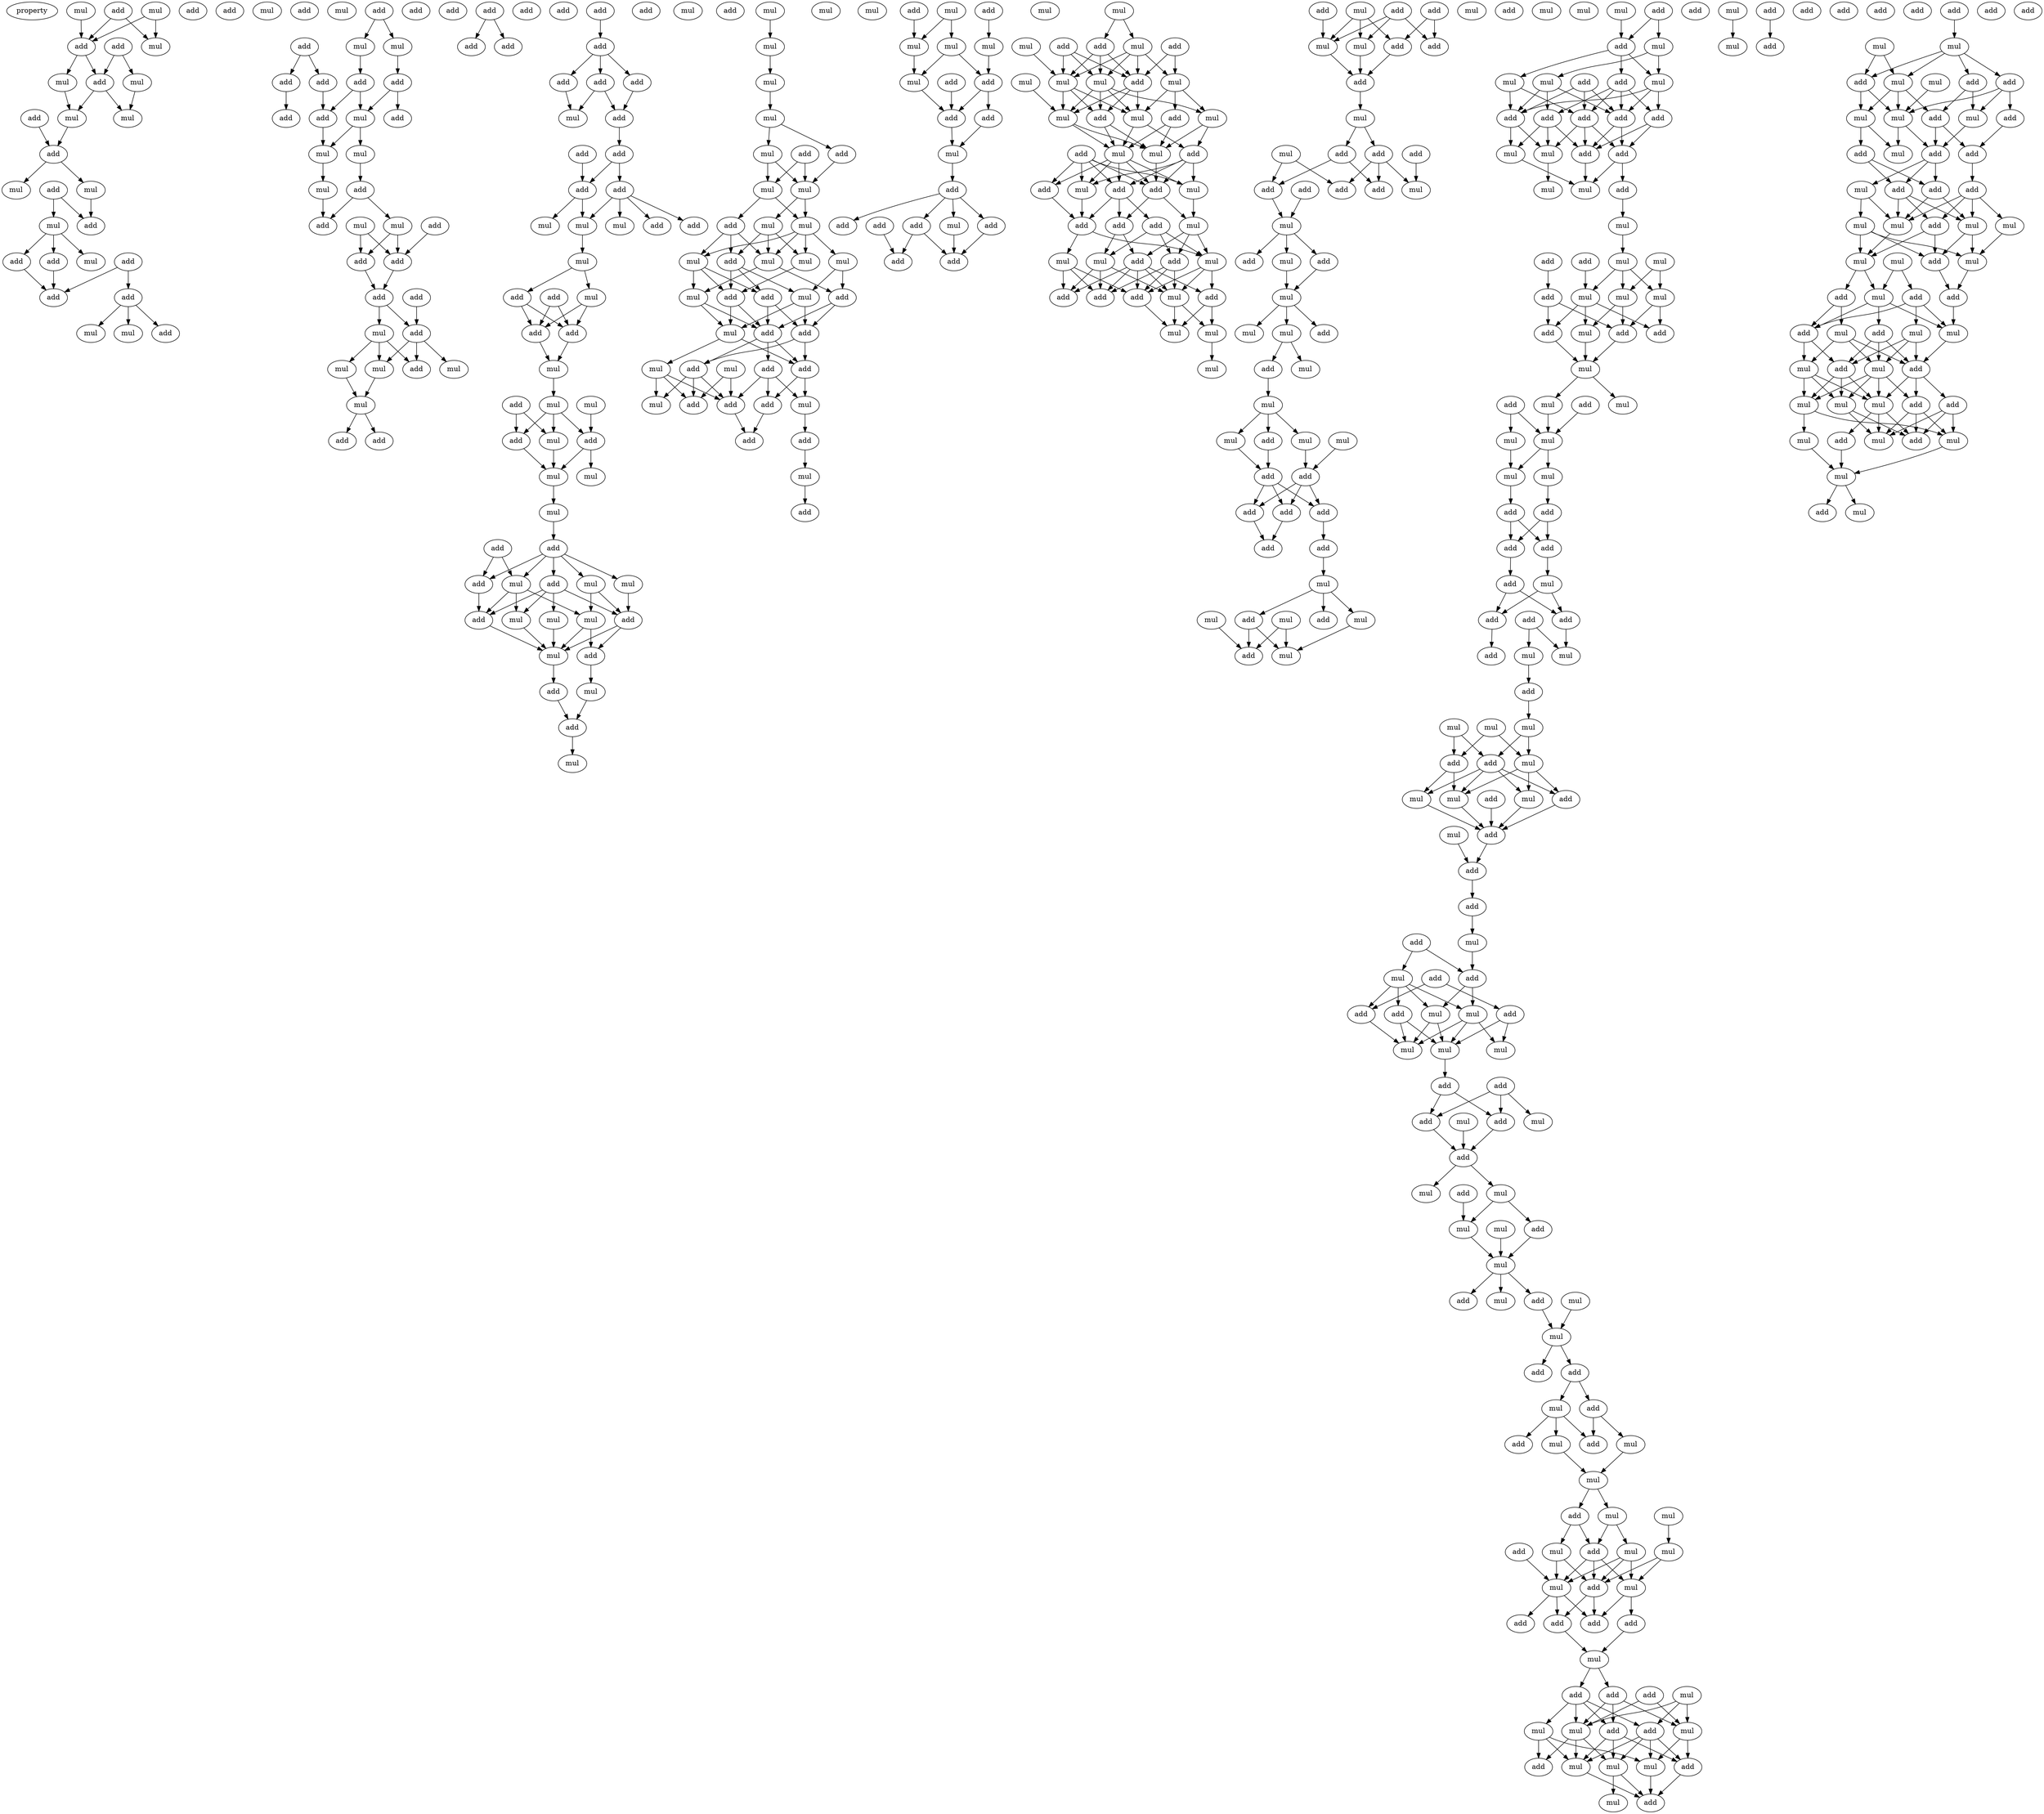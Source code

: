 digraph {
    node [fontcolor=black]
    property [mul=2,lf=1.2]
    0 [ label = mul ];
    1 [ label = add ];
    2 [ label = mul ];
    3 [ label = add ];
    4 [ label = add ];
    5 [ label = add ];
    6 [ label = mul ];
    7 [ label = mul ];
    8 [ label = add ];
    9 [ label = mul ];
    10 [ label = add ];
    11 [ label = mul ];
    12 [ label = add ];
    13 [ label = mul ];
    14 [ label = mul ];
    15 [ label = add ];
    16 [ label = add ];
    17 [ label = mul ];
    18 [ label = mul ];
    19 [ label = add ];
    20 [ label = mul ];
    21 [ label = add ];
    22 [ label = mul ];
    23 [ label = add ];
    24 [ label = mul ];
    25 [ label = add ];
    26 [ label = add ];
    27 [ label = add ];
    28 [ label = add ];
    29 [ label = mul ];
    30 [ label = mul ];
    31 [ label = add ];
    32 [ label = add ];
    33 [ label = mul ];
    34 [ label = mul ];
    35 [ label = add ];
    36 [ label = add ];
    37 [ label = add ];
    38 [ label = add ];
    39 [ label = add ];
    40 [ label = add ];
    41 [ label = mul ];
    42 [ label = add ];
    43 [ label = add ];
    44 [ label = mul ];
    45 [ label = mul ];
    46 [ label = mul ];
    47 [ label = add ];
    48 [ label = add ];
    49 [ label = mul ];
    50 [ label = mul ];
    51 [ label = add ];
    52 [ label = add ];
    53 [ label = add ];
    54 [ label = add ];
    55 [ label = add ];
    56 [ label = mul ];
    57 [ label = add ];
    58 [ label = add ];
    59 [ label = mul ];
    60 [ label = mul ];
    61 [ label = mul ];
    62 [ label = mul ];
    63 [ label = add ];
    64 [ label = add ];
    65 [ label = add ];
    66 [ label = add ];
    67 [ label = add ];
    68 [ label = add ];
    69 [ label = add ];
    70 [ label = add ];
    71 [ label = add ];
    72 [ label = add ];
    73 [ label = add ];
    74 [ label = add ];
    75 [ label = add ];
    76 [ label = add ];
    77 [ label = mul ];
    78 [ label = add ];
    79 [ label = add ];
    80 [ label = mul ];
    81 [ label = add ];
    82 [ label = add ];
    83 [ label = add ];
    84 [ label = add ];
    85 [ label = add ];
    86 [ label = mul ];
    87 [ label = mul ];
    88 [ label = add ];
    89 [ label = add ];
    90 [ label = mul ];
    91 [ label = mul ];
    92 [ label = add ];
    93 [ label = add ];
    94 [ label = mul ];
    95 [ label = add ];
    96 [ label = add ];
    97 [ label = mul ];
    98 [ label = mul ];
    99 [ label = mul ];
    100 [ label = add ];
    101 [ label = add ];
    102 [ label = add ];
    103 [ label = mul ];
    104 [ label = mul ];
    105 [ label = mul ];
    106 [ label = mul ];
    107 [ label = add ];
    108 [ label = add ];
    109 [ label = add ];
    110 [ label = mul ];
    111 [ label = mul ];
    112 [ label = add ];
    113 [ label = mul ];
    114 [ label = add ];
    115 [ label = add ];
    116 [ label = mul ];
    117 [ label = mul ];
    118 [ label = mul ];
    119 [ label = mul ];
    120 [ label = add ];
    121 [ label = add ];
    122 [ label = mul ];
    123 [ label = add ];
    124 [ label = mul ];
    125 [ label = mul ];
    126 [ label = mul ];
    127 [ label = mul ];
    128 [ label = mul ];
    129 [ label = mul ];
    130 [ label = add ];
    131 [ label = mul ];
    132 [ label = add ];
    133 [ label = mul ];
    134 [ label = mul ];
    135 [ label = mul ];
    136 [ label = add ];
    137 [ label = mul ];
    138 [ label = mul ];
    139 [ label = mul ];
    140 [ label = add ];
    141 [ label = mul ];
    142 [ label = mul ];
    143 [ label = mul ];
    144 [ label = mul ];
    145 [ label = add ];
    146 [ label = mul ];
    147 [ label = add ];
    148 [ label = add ];
    149 [ label = mul ];
    150 [ label = add ];
    151 [ label = add ];
    152 [ label = add ];
    153 [ label = add ];
    154 [ label = mul ];
    155 [ label = add ];
    156 [ label = mul ];
    157 [ label = add ];
    158 [ label = mul ];
    159 [ label = mul ];
    160 [ label = add ];
    161 [ label = add ];
    162 [ label = add ];
    163 [ label = add ];
    164 [ label = mul ];
    165 [ label = add ];
    166 [ label = mul ];
    167 [ label = add ];
    168 [ label = add ];
    169 [ label = mul ];
    170 [ label = mul ];
    171 [ label = mul ];
    172 [ label = mul ];
    173 [ label = add ];
    174 [ label = add ];
    175 [ label = mul ];
    176 [ label = add ];
    177 [ label = add ];
    178 [ label = mul ];
    179 [ label = add ];
    180 [ label = add ];
    181 [ label = add ];
    182 [ label = mul ];
    183 [ label = add ];
    184 [ label = add ];
    185 [ label = add ];
    186 [ label = add ];
    187 [ label = mul ];
    188 [ label = add ];
    189 [ label = mul ];
    190 [ label = add ];
    191 [ label = add ];
    192 [ label = mul ];
    193 [ label = mul ];
    194 [ label = add ];
    195 [ label = mul ];
    196 [ label = mul ];
    197 [ label = mul ];
    198 [ label = mul ];
    199 [ label = mul ];
    200 [ label = add ];
    201 [ label = mul ];
    202 [ label = add ];
    203 [ label = mul ];
    204 [ label = mul ];
    205 [ label = add ];
    206 [ label = add ];
    207 [ label = mul ];
    208 [ label = add ];
    209 [ label = add ];
    210 [ label = mul ];
    211 [ label = add ];
    212 [ label = mul ];
    213 [ label = add ];
    214 [ label = add ];
    215 [ label = add ];
    216 [ label = mul ];
    217 [ label = mul ];
    218 [ label = add ];
    219 [ label = mul ];
    220 [ label = add ];
    221 [ label = add ];
    222 [ label = add ];
    223 [ label = mul ];
    224 [ label = add ];
    225 [ label = add ];
    226 [ label = mul ];
    227 [ label = mul ];
    228 [ label = mul ];
    229 [ label = mul ];
    230 [ label = add ];
    231 [ label = add ];
    232 [ label = add ];
    233 [ label = mul ];
    234 [ label = mul ];
    235 [ label = mul ];
    236 [ label = add ];
    237 [ label = add ];
    238 [ label = add ];
    239 [ label = mul ];
    240 [ label = add ];
    241 [ label = mul ];
    242 [ label = add ];
    243 [ label = add ];
    244 [ label = mul ];
    245 [ label = add ];
    246 [ label = add ];
    247 [ label = add ];
    248 [ label = add ];
    249 [ label = mul ];
    250 [ label = add ];
    251 [ label = add ];
    252 [ label = add ];
    253 [ label = mul ];
    254 [ label = mul ];
    255 [ label = mul ];
    256 [ label = mul ];
    257 [ label = mul ];
    258 [ label = mul ];
    259 [ label = add ];
    260 [ label = add ];
    261 [ label = mul ];
    262 [ label = mul ];
    263 [ label = mul ];
    264 [ label = mul ];
    265 [ label = mul ];
    266 [ label = add ];
    267 [ label = add ];
    268 [ label = add ];
    269 [ label = add ];
    270 [ label = add ];
    271 [ label = add ];
    272 [ label = add ];
    273 [ label = add ];
    274 [ label = mul ];
    275 [ label = add ];
    276 [ label = add ];
    277 [ label = mul ];
    278 [ label = mul ];
    279 [ label = mul ];
    280 [ label = add ];
    281 [ label = mul ];
    282 [ label = add ];
    283 [ label = mul ];
    284 [ label = mul ];
    285 [ label = add ];
    286 [ label = add ];
    287 [ label = mul ];
    288 [ label = add ];
    289 [ label = mul ];
    290 [ label = mul ];
    291 [ label = add ];
    292 [ label = add ];
    293 [ label = add ];
    294 [ label = add ];
    295 [ label = add ];
    296 [ label = mul ];
    297 [ label = add ];
    298 [ label = mul ];
    299 [ label = add ];
    300 [ label = mul ];
    301 [ label = add ];
    302 [ label = mul ];
    303 [ label = mul ];
    304 [ label = add ];
    305 [ label = mul ];
    306 [ label = add ];
    307 [ label = mul ];
    308 [ label = mul ];
    309 [ label = add ];
    310 [ label = mul ];
    311 [ label = mul ];
    312 [ label = add ];
    313 [ label = add ];
    314 [ label = add ];
    315 [ label = mul ];
    316 [ label = mul ];
    317 [ label = mul ];
    318 [ label = add ];
    319 [ label = add ];
    320 [ label = mul ];
    321 [ label = mul ];
    322 [ label = mul ];
    323 [ label = mul ];
    324 [ label = mul ];
    325 [ label = add ];
    326 [ label = add ];
    327 [ label = add ];
    328 [ label = add ];
    329 [ label = add ];
    330 [ label = add ];
    331 [ label = mul ];
    332 [ label = add ];
    333 [ label = add ];
    334 [ label = add ];
    335 [ label = mul ];
    336 [ label = mul ];
    337 [ label = add ];
    338 [ label = add ];
    339 [ label = mul ];
    340 [ label = mul ];
    341 [ label = mul ];
    342 [ label = add ];
    343 [ label = add ];
    344 [ label = mul ];
    345 [ label = mul ];
    346 [ label = mul ];
    347 [ label = add ];
    348 [ label = mul ];
    349 [ label = add ];
    350 [ label = mul ];
    351 [ label = add ];
    352 [ label = add ];
    353 [ label = add ];
    354 [ label = mul ];
    355 [ label = mul ];
    356 [ label = mul ];
    357 [ label = add ];
    358 [ label = add ];
    359 [ label = add ];
    360 [ label = mul ];
    361 [ label = mul ];
    362 [ label = add ];
    363 [ label = mul ];
    364 [ label = add ];
    365 [ label = add ];
    366 [ label = mul ];
    367 [ label = mul ];
    368 [ label = mul ];
    369 [ label = add ];
    370 [ label = add ];
    371 [ label = add ];
    372 [ label = add ];
    373 [ label = mul ];
    374 [ label = add ];
    375 [ label = mul ];
    376 [ label = add ];
    377 [ label = add ];
    378 [ label = add ];
    379 [ label = mul ];
    380 [ label = mul ];
    381 [ label = add ];
    382 [ label = mul ];
    383 [ label = mul ];
    384 [ label = mul ];
    385 [ label = add ];
    386 [ label = mul ];
    387 [ label = add ];
    388 [ label = mul ];
    389 [ label = add ];
    390 [ label = mul ];
    391 [ label = add ];
    392 [ label = add ];
    393 [ label = add ];
    394 [ label = add ];
    395 [ label = mul ];
    396 [ label = add ];
    397 [ label = add ];
    398 [ label = mul ];
    399 [ label = mul ];
    400 [ label = add ];
    401 [ label = mul ];
    402 [ label = mul ];
    403 [ label = add ];
    404 [ label = mul ];
    405 [ label = mul ];
    406 [ label = add ];
    407 [ label = add ];
    408 [ label = mul ];
    409 [ label = mul ];
    410 [ label = mul ];
    411 [ label = add ];
    412 [ label = mul ];
    413 [ label = add ];
    414 [ label = add ];
    415 [ label = add ];
    416 [ label = add ];
    417 [ label = mul ];
    418 [ label = add ];
    419 [ label = mul ];
    420 [ label = add ];
    421 [ label = add ];
    422 [ label = mul ];
    423 [ label = mul ];
    424 [ label = mul ];
    425 [ label = add ];
    426 [ label = add ];
    427 [ label = mul ];
    428 [ label = add ];
    429 [ label = mul ];
    430 [ label = add ];
    431 [ label = mul ];
    432 [ label = add ];
    433 [ label = mul ];
    434 [ label = add ];
    435 [ label = add ];
    436 [ label = mul ];
    437 [ label = mul ];
    438 [ label = add ];
    439 [ label = add ];
    440 [ label = mul ];
    441 [ label = add ];
    442 [ label = mul ];
    443 [ label = add ];
    444 [ label = add ];
    445 [ label = mul ];
    446 [ label = mul ];
    447 [ label = mul ];
    448 [ label = add ];
    449 [ label = mul ];
    450 [ label = add ];
    451 [ label = add ];
    452 [ label = mul ];
    453 [ label = add ];
    454 [ label = add ];
    455 [ label = add ];
    456 [ label = mul ];
    457 [ label = add ];
    458 [ label = mul ];
    459 [ label = mul ];
    460 [ label = mul ];
    461 [ label = mul ];
    462 [ label = mul ];
    463 [ label = add ];
    464 [ label = mul ];
    465 [ label = mul ];
    466 [ label = add ];
    467 [ label = add ];
    468 [ label = add ];
    469 [ label = mul ];
    470 [ label = mul ];
    471 [ label = add ];
    472 [ label = mul ];
    473 [ label = add ];
    474 [ label = add ];
    475 [ label = mul ];
    476 [ label = add ];
    477 [ label = mul ];
    478 [ label = mul ];
    479 [ label = add ];
    480 [ label = mul ];
    481 [ label = mul ];
    482 [ label = add ];
    483 [ label = add ];
    484 [ label = add ];
    485 [ label = mul ];
    486 [ label = mul ];
    487 [ label = mul ];
    488 [ label = mul ];
    489 [ label = add ];
    490 [ label = add ];
    491 [ label = add ];
    492 [ label = mul ];
    0 -> 4 [ name = 0 ];
    0 -> 6 [ name = 1 ];
    2 -> 4 [ name = 2 ];
    3 -> 4 [ name = 3 ];
    3 -> 6 [ name = 4 ];
    4 -> 8 [ name = 5 ];
    4 -> 9 [ name = 6 ];
    5 -> 7 [ name = 7 ];
    5 -> 8 [ name = 8 ];
    7 -> 13 [ name = 9 ];
    8 -> 11 [ name = 10 ];
    8 -> 13 [ name = 11 ];
    9 -> 11 [ name = 12 ];
    11 -> 15 [ name = 13 ];
    12 -> 15 [ name = 14 ];
    15 -> 17 [ name = 15 ];
    15 -> 18 [ name = 16 ];
    17 -> 21 [ name = 17 ];
    19 -> 20 [ name = 18 ];
    19 -> 21 [ name = 19 ];
    20 -> 23 [ name = 20 ];
    20 -> 24 [ name = 21 ];
    20 -> 26 [ name = 22 ];
    23 -> 27 [ name = 23 ];
    25 -> 27 [ name = 24 ];
    25 -> 28 [ name = 25 ];
    26 -> 27 [ name = 26 ];
    28 -> 29 [ name = 27 ];
    28 -> 30 [ name = 28 ];
    28 -> 31 [ name = 29 ];
    32 -> 33 [ name = 30 ];
    32 -> 34 [ name = 31 ];
    33 -> 38 [ name = 32 ];
    34 -> 39 [ name = 33 ];
    35 -> 36 [ name = 34 ];
    35 -> 37 [ name = 35 ];
    36 -> 40 [ name = 36 ];
    37 -> 42 [ name = 37 ];
    38 -> 41 [ name = 38 ];
    38 -> 43 [ name = 39 ];
    39 -> 40 [ name = 40 ];
    39 -> 41 [ name = 41 ];
    40 -> 44 [ name = 42 ];
    41 -> 44 [ name = 43 ];
    41 -> 45 [ name = 44 ];
    44 -> 46 [ name = 45 ];
    45 -> 47 [ name = 46 ];
    46 -> 48 [ name = 47 ];
    47 -> 48 [ name = 48 ];
    47 -> 49 [ name = 49 ];
    49 -> 52 [ name = 50 ];
    49 -> 53 [ name = 51 ];
    50 -> 52 [ name = 52 ];
    50 -> 53 [ name = 53 ];
    51 -> 53 [ name = 54 ];
    52 -> 55 [ name = 55 ];
    53 -> 55 [ name = 56 ];
    54 -> 57 [ name = 57 ];
    55 -> 56 [ name = 58 ];
    55 -> 57 [ name = 59 ];
    56 -> 58 [ name = 60 ];
    56 -> 59 [ name = 61 ];
    56 -> 61 [ name = 62 ];
    57 -> 58 [ name = 63 ];
    57 -> 60 [ name = 64 ];
    57 -> 61 [ name = 65 ];
    59 -> 62 [ name = 66 ];
    61 -> 62 [ name = 67 ];
    62 -> 63 [ name = 68 ];
    62 -> 64 [ name = 69 ];
    67 -> 69 [ name = 70 ];
    67 -> 70 [ name = 71 ];
    72 -> 73 [ name = 72 ];
    73 -> 75 [ name = 73 ];
    73 -> 76 [ name = 74 ];
    73 -> 78 [ name = 75 ];
    75 -> 80 [ name = 76 ];
    76 -> 79 [ name = 77 ];
    76 -> 80 [ name = 78 ];
    78 -> 79 [ name = 79 ];
    79 -> 81 [ name = 80 ];
    81 -> 84 [ name = 81 ];
    81 -> 85 [ name = 82 ];
    82 -> 84 [ name = 83 ];
    84 -> 87 [ name = 84 ];
    84 -> 90 [ name = 85 ];
    85 -> 86 [ name = 86 ];
    85 -> 88 [ name = 87 ];
    85 -> 89 [ name = 88 ];
    85 -> 90 [ name = 89 ];
    90 -> 91 [ name = 90 ];
    91 -> 93 [ name = 91 ];
    91 -> 94 [ name = 92 ];
    92 -> 95 [ name = 93 ];
    92 -> 96 [ name = 94 ];
    93 -> 95 [ name = 95 ];
    93 -> 96 [ name = 96 ];
    94 -> 95 [ name = 97 ];
    94 -> 96 [ name = 98 ];
    95 -> 97 [ name = 99 ];
    96 -> 97 [ name = 100 ];
    97 -> 99 [ name = 101 ];
    98 -> 102 [ name = 102 ];
    99 -> 101 [ name = 103 ];
    99 -> 102 [ name = 104 ];
    99 -> 103 [ name = 105 ];
    100 -> 101 [ name = 106 ];
    100 -> 103 [ name = 107 ];
    101 -> 105 [ name = 108 ];
    102 -> 104 [ name = 109 ];
    102 -> 105 [ name = 110 ];
    103 -> 105 [ name = 111 ];
    105 -> 106 [ name = 112 ];
    106 -> 107 [ name = 113 ];
    107 -> 109 [ name = 114 ];
    107 -> 110 [ name = 115 ];
    107 -> 111 [ name = 116 ];
    107 -> 112 [ name = 117 ];
    107 -> 113 [ name = 118 ];
    108 -> 110 [ name = 119 ];
    108 -> 112 [ name = 120 ];
    109 -> 114 [ name = 121 ];
    109 -> 115 [ name = 122 ];
    109 -> 116 [ name = 123 ];
    109 -> 118 [ name = 124 ];
    110 -> 115 [ name = 125 ];
    110 -> 116 [ name = 126 ];
    110 -> 117 [ name = 127 ];
    111 -> 114 [ name = 128 ];
    112 -> 115 [ name = 129 ];
    113 -> 114 [ name = 130 ];
    113 -> 117 [ name = 131 ];
    114 -> 119 [ name = 132 ];
    114 -> 120 [ name = 133 ];
    115 -> 119 [ name = 134 ];
    116 -> 119 [ name = 135 ];
    117 -> 119 [ name = 136 ];
    117 -> 120 [ name = 137 ];
    118 -> 119 [ name = 138 ];
    119 -> 121 [ name = 139 ];
    120 -> 122 [ name = 140 ];
    121 -> 123 [ name = 141 ];
    122 -> 123 [ name = 142 ];
    123 -> 126 [ name = 143 ];
    124 -> 125 [ name = 144 ];
    125 -> 128 [ name = 145 ];
    128 -> 129 [ name = 146 ];
    129 -> 130 [ name = 147 ];
    129 -> 131 [ name = 148 ];
    130 -> 134 [ name = 149 ];
    131 -> 134 [ name = 150 ];
    131 -> 135 [ name = 151 ];
    132 -> 134 [ name = 152 ];
    132 -> 135 [ name = 153 ];
    134 -> 137 [ name = 154 ];
    134 -> 138 [ name = 155 ];
    135 -> 136 [ name = 156 ];
    135 -> 137 [ name = 157 ];
    136 -> 139 [ name = 158 ];
    136 -> 140 [ name = 159 ];
    136 -> 142 [ name = 160 ];
    137 -> 139 [ name = 161 ];
    137 -> 141 [ name = 162 ];
    137 -> 142 [ name = 163 ];
    137 -> 143 [ name = 164 ];
    138 -> 140 [ name = 165 ];
    138 -> 141 [ name = 166 ];
    138 -> 142 [ name = 167 ];
    139 -> 144 [ name = 168 ];
    139 -> 147 [ name = 169 ];
    139 -> 148 [ name = 170 ];
    140 -> 146 [ name = 171 ];
    140 -> 147 [ name = 172 ];
    140 -> 148 [ name = 173 ];
    141 -> 148 [ name = 174 ];
    142 -> 144 [ name = 175 ];
    142 -> 145 [ name = 176 ];
    143 -> 145 [ name = 177 ];
    143 -> 146 [ name = 178 ];
    144 -> 149 [ name = 179 ];
    144 -> 150 [ name = 180 ];
    145 -> 150 [ name = 181 ];
    145 -> 151 [ name = 182 ];
    146 -> 149 [ name = 183 ];
    146 -> 151 [ name = 184 ];
    147 -> 150 [ name = 185 ];
    147 -> 151 [ name = 186 ];
    148 -> 149 [ name = 187 ];
    148 -> 150 [ name = 188 ];
    149 -> 155 [ name = 189 ];
    149 -> 156 [ name = 190 ];
    150 -> 152 [ name = 191 ];
    150 -> 153 [ name = 192 ];
    150 -> 155 [ name = 193 ];
    151 -> 152 [ name = 194 ];
    151 -> 155 [ name = 195 ];
    152 -> 157 [ name = 196 ];
    152 -> 159 [ name = 197 ];
    152 -> 160 [ name = 198 ];
    153 -> 157 [ name = 199 ];
    153 -> 158 [ name = 200 ];
    153 -> 161 [ name = 201 ];
    154 -> 157 [ name = 202 ];
    154 -> 160 [ name = 203 ];
    155 -> 158 [ name = 204 ];
    155 -> 161 [ name = 205 ];
    156 -> 157 [ name = 206 ];
    156 -> 159 [ name = 207 ];
    156 -> 160 [ name = 208 ];
    157 -> 162 [ name = 209 ];
    158 -> 163 [ name = 210 ];
    161 -> 162 [ name = 211 ];
    163 -> 164 [ name = 212 ];
    164 -> 168 [ name = 213 ];
    165 -> 171 [ name = 214 ];
    166 -> 169 [ name = 215 ];
    166 -> 171 [ name = 216 ];
    167 -> 170 [ name = 217 ];
    169 -> 172 [ name = 218 ];
    169 -> 173 [ name = 219 ];
    170 -> 173 [ name = 220 ];
    171 -> 172 [ name = 221 ];
    172 -> 177 [ name = 222 ];
    173 -> 176 [ name = 223 ];
    173 -> 177 [ name = 224 ];
    174 -> 177 [ name = 225 ];
    176 -> 178 [ name = 226 ];
    177 -> 178 [ name = 227 ];
    178 -> 179 [ name = 228 ];
    179 -> 180 [ name = 229 ];
    179 -> 181 [ name = 230 ];
    179 -> 182 [ name = 231 ];
    179 -> 183 [ name = 232 ];
    181 -> 185 [ name = 233 ];
    181 -> 186 [ name = 234 ];
    182 -> 186 [ name = 235 ];
    183 -> 186 [ name = 236 ];
    184 -> 185 [ name = 237 ];
    187 -> 189 [ name = 238 ];
    187 -> 191 [ name = 239 ];
    188 -> 194 [ name = 240 ];
    188 -> 196 [ name = 241 ];
    189 -> 193 [ name = 242 ];
    189 -> 194 [ name = 243 ];
    189 -> 196 [ name = 244 ];
    189 -> 197 [ name = 245 ];
    190 -> 193 [ name = 246 ];
    190 -> 194 [ name = 247 ];
    190 -> 197 [ name = 248 ];
    191 -> 193 [ name = 249 ];
    191 -> 194 [ name = 250 ];
    191 -> 197 [ name = 251 ];
    192 -> 193 [ name = 252 ];
    193 -> 198 [ name = 253 ];
    193 -> 200 [ name = 254 ];
    193 -> 201 [ name = 255 ];
    194 -> 198 [ name = 256 ];
    194 -> 200 [ name = 257 ];
    194 -> 201 [ name = 258 ];
    195 -> 198 [ name = 259 ];
    196 -> 199 [ name = 260 ];
    196 -> 201 [ name = 261 ];
    196 -> 202 [ name = 262 ];
    197 -> 198 [ name = 263 ];
    197 -> 199 [ name = 264 ];
    197 -> 200 [ name = 265 ];
    197 -> 201 [ name = 266 ];
    198 -> 203 [ name = 267 ];
    198 -> 204 [ name = 268 ];
    199 -> 204 [ name = 269 ];
    199 -> 205 [ name = 270 ];
    200 -> 203 [ name = 271 ];
    200 -> 204 [ name = 272 ];
    201 -> 203 [ name = 273 ];
    201 -> 205 [ name = 274 ];
    202 -> 203 [ name = 275 ];
    202 -> 204 [ name = 276 ];
    203 -> 207 [ name = 277 ];
    203 -> 208 [ name = 278 ];
    203 -> 209 [ name = 279 ];
    203 -> 210 [ name = 280 ];
    203 -> 211 [ name = 281 ];
    204 -> 208 [ name = 282 ];
    205 -> 207 [ name = 283 ];
    205 -> 208 [ name = 284 ];
    205 -> 209 [ name = 285 ];
    205 -> 210 [ name = 286 ];
    206 -> 207 [ name = 287 ];
    206 -> 208 [ name = 288 ];
    206 -> 209 [ name = 289 ];
    206 -> 210 [ name = 290 ];
    206 -> 211 [ name = 291 ];
    207 -> 212 [ name = 292 ];
    208 -> 212 [ name = 293 ];
    208 -> 213 [ name = 294 ];
    209 -> 213 [ name = 295 ];
    209 -> 214 [ name = 296 ];
    209 -> 215 [ name = 297 ];
    210 -> 214 [ name = 298 ];
    211 -> 214 [ name = 299 ];
    212 -> 217 [ name = 300 ];
    212 -> 218 [ name = 301 ];
    212 -> 220 [ name = 302 ];
    213 -> 216 [ name = 303 ];
    213 -> 218 [ name = 304 ];
    214 -> 217 [ name = 305 ];
    214 -> 219 [ name = 306 ];
    215 -> 216 [ name = 307 ];
    215 -> 217 [ name = 308 ];
    215 -> 220 [ name = 309 ];
    216 -> 222 [ name = 310 ];
    216 -> 223 [ name = 311 ];
    216 -> 225 [ name = 312 ];
    217 -> 221 [ name = 313 ];
    217 -> 223 [ name = 314 ];
    217 -> 224 [ name = 315 ];
    218 -> 221 [ name = 316 ];
    218 -> 222 [ name = 317 ];
    218 -> 223 [ name = 318 ];
    218 -> 224 [ name = 319 ];
    218 -> 225 [ name = 320 ];
    219 -> 222 [ name = 321 ];
    219 -> 224 [ name = 322 ];
    219 -> 225 [ name = 323 ];
    220 -> 223 [ name = 324 ];
    220 -> 224 [ name = 325 ];
    220 -> 225 [ name = 326 ];
    221 -> 226 [ name = 327 ];
    221 -> 227 [ name = 328 ];
    223 -> 226 [ name = 329 ];
    223 -> 227 [ name = 330 ];
    224 -> 226 [ name = 331 ];
    227 -> 228 [ name = 332 ];
    229 -> 234 [ name = 333 ];
    229 -> 235 [ name = 334 ];
    229 -> 237 [ name = 335 ];
    230 -> 234 [ name = 336 ];
    230 -> 235 [ name = 337 ];
    230 -> 236 [ name = 338 ];
    231 -> 236 [ name = 339 ];
    231 -> 237 [ name = 340 ];
    232 -> 235 [ name = 341 ];
    234 -> 238 [ name = 342 ];
    235 -> 238 [ name = 343 ];
    237 -> 238 [ name = 344 ];
    238 -> 239 [ name = 345 ];
    239 -> 240 [ name = 346 ];
    239 -> 242 [ name = 347 ];
    240 -> 246 [ name = 348 ];
    240 -> 248 [ name = 349 ];
    241 -> 246 [ name = 350 ];
    241 -> 247 [ name = 351 ];
    242 -> 244 [ name = 352 ];
    242 -> 247 [ name = 353 ];
    242 -> 248 [ name = 354 ];
    243 -> 244 [ name = 355 ];
    245 -> 249 [ name = 356 ];
    246 -> 249 [ name = 357 ];
    249 -> 250 [ name = 358 ];
    249 -> 252 [ name = 359 ];
    249 -> 254 [ name = 360 ];
    252 -> 255 [ name = 361 ];
    254 -> 255 [ name = 362 ];
    255 -> 256 [ name = 363 ];
    255 -> 258 [ name = 364 ];
    255 -> 259 [ name = 365 ];
    258 -> 260 [ name = 366 ];
    258 -> 261 [ name = 367 ];
    260 -> 262 [ name = 368 ];
    262 -> 263 [ name = 369 ];
    262 -> 265 [ name = 370 ];
    262 -> 266 [ name = 371 ];
    263 -> 267 [ name = 372 ];
    264 -> 267 [ name = 373 ];
    265 -> 268 [ name = 374 ];
    266 -> 268 [ name = 375 ];
    267 -> 269 [ name = 376 ];
    267 -> 270 [ name = 377 ];
    267 -> 271 [ name = 378 ];
    268 -> 269 [ name = 379 ];
    268 -> 270 [ name = 380 ];
    268 -> 271 [ name = 381 ];
    269 -> 273 [ name = 382 ];
    270 -> 272 [ name = 383 ];
    271 -> 273 [ name = 384 ];
    272 -> 274 [ name = 385 ];
    274 -> 275 [ name = 386 ];
    274 -> 276 [ name = 387 ];
    274 -> 277 [ name = 388 ];
    275 -> 280 [ name = 389 ];
    275 -> 281 [ name = 390 ];
    277 -> 281 [ name = 391 ];
    278 -> 280 [ name = 392 ];
    279 -> 280 [ name = 393 ];
    279 -> 281 [ name = 394 ];
    282 -> 284 [ name = 395 ];
    282 -> 285 [ name = 396 ];
    283 -> 285 [ name = 397 ];
    284 -> 289 [ name = 398 ];
    284 -> 290 [ name = 399 ];
    285 -> 287 [ name = 400 ];
    285 -> 288 [ name = 401 ];
    285 -> 289 [ name = 402 ];
    286 -> 292 [ name = 403 ];
    286 -> 293 [ name = 404 ];
    286 -> 295 [ name = 405 ];
    287 -> 293 [ name = 406 ];
    287 -> 295 [ name = 407 ];
    288 -> 291 [ name = 408 ];
    288 -> 292 [ name = 409 ];
    288 -> 294 [ name = 410 ];
    288 -> 295 [ name = 411 ];
    289 -> 292 [ name = 412 ];
    289 -> 293 [ name = 413 ];
    289 -> 294 [ name = 414 ];
    290 -> 291 [ name = 415 ];
    290 -> 292 [ name = 416 ];
    290 -> 293 [ name = 417 ];
    291 -> 296 [ name = 418 ];
    291 -> 297 [ name = 419 ];
    291 -> 298 [ name = 420 ];
    292 -> 297 [ name = 421 ];
    292 -> 299 [ name = 422 ];
    293 -> 296 [ name = 423 ];
    293 -> 298 [ name = 424 ];
    294 -> 297 [ name = 425 ];
    294 -> 299 [ name = 426 ];
    295 -> 296 [ name = 427 ];
    295 -> 297 [ name = 428 ];
    295 -> 299 [ name = 429 ];
    296 -> 300 [ name = 430 ];
    297 -> 302 [ name = 431 ];
    298 -> 302 [ name = 432 ];
    299 -> 301 [ name = 433 ];
    299 -> 302 [ name = 434 ];
    301 -> 303 [ name = 435 ];
    303 -> 305 [ name = 436 ];
    304 -> 310 [ name = 437 ];
    305 -> 308 [ name = 438 ];
    305 -> 310 [ name = 439 ];
    305 -> 311 [ name = 440 ];
    306 -> 309 [ name = 441 ];
    307 -> 308 [ name = 442 ];
    307 -> 311 [ name = 443 ];
    308 -> 312 [ name = 444 ];
    308 -> 313 [ name = 445 ];
    309 -> 312 [ name = 446 ];
    309 -> 314 [ name = 447 ];
    310 -> 313 [ name = 448 ];
    310 -> 314 [ name = 449 ];
    310 -> 315 [ name = 450 ];
    311 -> 312 [ name = 451 ];
    311 -> 315 [ name = 452 ];
    312 -> 316 [ name = 453 ];
    314 -> 316 [ name = 454 ];
    315 -> 316 [ name = 455 ];
    316 -> 317 [ name = 456 ];
    316 -> 320 [ name = 457 ];
    317 -> 322 [ name = 458 ];
    318 -> 321 [ name = 459 ];
    318 -> 322 [ name = 460 ];
    319 -> 322 [ name = 461 ];
    321 -> 323 [ name = 462 ];
    322 -> 323 [ name = 463 ];
    322 -> 324 [ name = 464 ];
    323 -> 325 [ name = 465 ];
    324 -> 326 [ name = 466 ];
    325 -> 327 [ name = 467 ];
    325 -> 328 [ name = 468 ];
    326 -> 327 [ name = 469 ];
    326 -> 328 [ name = 470 ];
    327 -> 330 [ name = 471 ];
    328 -> 331 [ name = 472 ];
    330 -> 332 [ name = 473 ];
    330 -> 334 [ name = 474 ];
    331 -> 332 [ name = 475 ];
    331 -> 334 [ name = 476 ];
    332 -> 336 [ name = 477 ];
    333 -> 335 [ name = 478 ];
    333 -> 336 [ name = 479 ];
    334 -> 337 [ name = 480 ];
    335 -> 338 [ name = 481 ];
    338 -> 340 [ name = 482 ];
    339 -> 343 [ name = 483 ];
    339 -> 344 [ name = 484 ];
    340 -> 342 [ name = 485 ];
    340 -> 344 [ name = 486 ];
    341 -> 342 [ name = 487 ];
    341 -> 343 [ name = 488 ];
    342 -> 345 [ name = 489 ];
    342 -> 346 [ name = 490 ];
    342 -> 348 [ name = 491 ];
    342 -> 349 [ name = 492 ];
    343 -> 345 [ name = 493 ];
    343 -> 346 [ name = 494 ];
    344 -> 346 [ name = 495 ];
    344 -> 348 [ name = 496 ];
    344 -> 349 [ name = 497 ];
    345 -> 351 [ name = 498 ];
    346 -> 351 [ name = 499 ];
    347 -> 351 [ name = 500 ];
    348 -> 351 [ name = 501 ];
    349 -> 351 [ name = 502 ];
    350 -> 352 [ name = 503 ];
    351 -> 352 [ name = 504 ];
    352 -> 353 [ name = 505 ];
    353 -> 355 [ name = 506 ];
    354 -> 356 [ name = 507 ];
    355 -> 358 [ name = 508 ];
    357 -> 358 [ name = 509 ];
    357 -> 360 [ name = 510 ];
    358 -> 361 [ name = 511 ];
    358 -> 363 [ name = 512 ];
    359 -> 362 [ name = 513 ];
    359 -> 364 [ name = 514 ];
    360 -> 361 [ name = 515 ];
    360 -> 363 [ name = 516 ];
    360 -> 364 [ name = 517 ];
    360 -> 365 [ name = 518 ];
    361 -> 366 [ name = 519 ];
    361 -> 367 [ name = 520 ];
    362 -> 366 [ name = 521 ];
    362 -> 368 [ name = 522 ];
    363 -> 366 [ name = 523 ];
    363 -> 367 [ name = 524 ];
    363 -> 368 [ name = 525 ];
    364 -> 367 [ name = 526 ];
    365 -> 366 [ name = 527 ];
    365 -> 367 [ name = 528 ];
    366 -> 369 [ name = 529 ];
    369 -> 372 [ name = 530 ];
    369 -> 376 [ name = 531 ];
    370 -> 374 [ name = 532 ];
    371 -> 372 [ name = 533 ];
    371 -> 375 [ name = 534 ];
    371 -> 376 [ name = 535 ];
    372 -> 377 [ name = 536 ];
    373 -> 377 [ name = 537 ];
    376 -> 377 [ name = 538 ];
    377 -> 379 [ name = 539 ];
    377 -> 380 [ name = 540 ];
    378 -> 383 [ name = 541 ];
    379 -> 381 [ name = 542 ];
    379 -> 383 [ name = 543 ];
    381 -> 384 [ name = 544 ];
    382 -> 384 [ name = 545 ];
    383 -> 384 [ name = 546 ];
    384 -> 385 [ name = 547 ];
    384 -> 386 [ name = 548 ];
    384 -> 387 [ name = 549 ];
    387 -> 390 [ name = 550 ];
    388 -> 390 [ name = 551 ];
    390 -> 391 [ name = 552 ];
    390 -> 392 [ name = 553 ];
    392 -> 394 [ name = 554 ];
    392 -> 395 [ name = 555 ];
    394 -> 396 [ name = 556 ];
    394 -> 399 [ name = 557 ];
    395 -> 396 [ name = 558 ];
    395 -> 397 [ name = 559 ];
    395 -> 398 [ name = 560 ];
    398 -> 401 [ name = 561 ];
    399 -> 401 [ name = 562 ];
    401 -> 402 [ name = 563 ];
    401 -> 403 [ name = 564 ];
    402 -> 405 [ name = 565 ];
    402 -> 407 [ name = 566 ];
    403 -> 407 [ name = 567 ];
    403 -> 408 [ name = 568 ];
    404 -> 409 [ name = 569 ];
    405 -> 410 [ name = 570 ];
    405 -> 411 [ name = 571 ];
    405 -> 412 [ name = 572 ];
    406 -> 410 [ name = 573 ];
    407 -> 410 [ name = 574 ];
    407 -> 411 [ name = 575 ];
    407 -> 412 [ name = 576 ];
    408 -> 410 [ name = 577 ];
    408 -> 411 [ name = 578 ];
    409 -> 411 [ name = 579 ];
    409 -> 412 [ name = 580 ];
    410 -> 414 [ name = 581 ];
    410 -> 415 [ name = 582 ];
    410 -> 416 [ name = 583 ];
    411 -> 415 [ name = 584 ];
    411 -> 416 [ name = 585 ];
    412 -> 413 [ name = 586 ];
    412 -> 416 [ name = 587 ];
    413 -> 417 [ name = 588 ];
    415 -> 417 [ name = 589 ];
    417 -> 418 [ name = 590 ];
    417 -> 421 [ name = 591 ];
    418 -> 422 [ name = 592 ];
    418 -> 423 [ name = 593 ];
    418 -> 425 [ name = 594 ];
    418 -> 426 [ name = 595 ];
    419 -> 422 [ name = 596 ];
    419 -> 424 [ name = 597 ];
    419 -> 425 [ name = 598 ];
    420 -> 422 [ name = 599 ];
    420 -> 424 [ name = 600 ];
    421 -> 422 [ name = 601 ];
    421 -> 424 [ name = 602 ];
    421 -> 426 [ name = 603 ];
    422 -> 428 [ name = 604 ];
    422 -> 429 [ name = 605 ];
    422 -> 431 [ name = 606 ];
    423 -> 427 [ name = 607 ];
    423 -> 428 [ name = 608 ];
    423 -> 431 [ name = 609 ];
    424 -> 427 [ name = 610 ];
    424 -> 430 [ name = 611 ];
    425 -> 427 [ name = 612 ];
    425 -> 429 [ name = 613 ];
    425 -> 430 [ name = 614 ];
    425 -> 431 [ name = 615 ];
    426 -> 429 [ name = 616 ];
    426 -> 430 [ name = 617 ];
    426 -> 431 [ name = 618 ];
    427 -> 432 [ name = 619 ];
    429 -> 432 [ name = 620 ];
    429 -> 433 [ name = 621 ];
    430 -> 432 [ name = 622 ];
    431 -> 432 [ name = 623 ];
    435 -> 437 [ name = 624 ];
    436 -> 438 [ name = 625 ];
    436 -> 442 [ name = 626 ];
    437 -> 438 [ name = 627 ];
    437 -> 439 [ name = 628 ];
    437 -> 441 [ name = 629 ];
    437 -> 442 [ name = 630 ];
    438 -> 446 [ name = 631 ];
    438 -> 447 [ name = 632 ];
    439 -> 444 [ name = 633 ];
    439 -> 445 [ name = 634 ];
    440 -> 447 [ name = 635 ];
    441 -> 443 [ name = 636 ];
    441 -> 445 [ name = 637 ];
    441 -> 447 [ name = 638 ];
    442 -> 444 [ name = 639 ];
    442 -> 446 [ name = 640 ];
    442 -> 447 [ name = 641 ];
    443 -> 450 [ name = 642 ];
    444 -> 450 [ name = 643 ];
    444 -> 451 [ name = 644 ];
    445 -> 451 [ name = 645 ];
    446 -> 448 [ name = 646 ];
    446 -> 449 [ name = 647 ];
    447 -> 449 [ name = 648 ];
    447 -> 451 [ name = 649 ];
    448 -> 453 [ name = 650 ];
    448 -> 454 [ name = 651 ];
    450 -> 455 [ name = 652 ];
    451 -> 452 [ name = 653 ];
    451 -> 453 [ name = 654 ];
    451 -> 454 [ name = 655 ];
    452 -> 456 [ name = 656 ];
    452 -> 458 [ name = 657 ];
    453 -> 456 [ name = 658 ];
    453 -> 460 [ name = 659 ];
    454 -> 456 [ name = 660 ];
    454 -> 457 [ name = 661 ];
    454 -> 460 [ name = 662 ];
    455 -> 456 [ name = 663 ];
    455 -> 457 [ name = 664 ];
    455 -> 459 [ name = 665 ];
    455 -> 460 [ name = 666 ];
    456 -> 464 [ name = 667 ];
    457 -> 463 [ name = 668 ];
    457 -> 464 [ name = 669 ];
    458 -> 461 [ name = 670 ];
    458 -> 463 [ name = 671 ];
    458 -> 464 [ name = 672 ];
    459 -> 461 [ name = 673 ];
    460 -> 461 [ name = 674 ];
    460 -> 463 [ name = 675 ];
    461 -> 467 [ name = 676 ];
    462 -> 465 [ name = 677 ];
    462 -> 468 [ name = 678 ];
    463 -> 467 [ name = 679 ];
    464 -> 465 [ name = 680 ];
    464 -> 466 [ name = 681 ];
    465 -> 470 [ name = 682 ];
    465 -> 471 [ name = 683 ];
    465 -> 473 [ name = 684 ];
    466 -> 472 [ name = 685 ];
    466 -> 473 [ name = 686 ];
    467 -> 470 [ name = 687 ];
    468 -> 469 [ name = 688 ];
    468 -> 470 [ name = 689 ];
    468 -> 473 [ name = 690 ];
    469 -> 474 [ name = 691 ];
    469 -> 475 [ name = 692 ];
    469 -> 476 [ name = 693 ];
    470 -> 474 [ name = 694 ];
    471 -> 474 [ name = 695 ];
    471 -> 475 [ name = 696 ];
    471 -> 476 [ name = 697 ];
    472 -> 474 [ name = 698 ];
    472 -> 475 [ name = 699 ];
    472 -> 477 [ name = 700 ];
    473 -> 476 [ name = 701 ];
    473 -> 477 [ name = 702 ];
    474 -> 479 [ name = 703 ];
    474 -> 481 [ name = 704 ];
    474 -> 482 [ name = 705 ];
    475 -> 478 [ name = 706 ];
    475 -> 479 [ name = 707 ];
    475 -> 480 [ name = 708 ];
    475 -> 481 [ name = 709 ];
    476 -> 478 [ name = 710 ];
    476 -> 480 [ name = 711 ];
    476 -> 481 [ name = 712 ];
    477 -> 478 [ name = 713 ];
    477 -> 480 [ name = 714 ];
    477 -> 481 [ name = 715 ];
    478 -> 484 [ name = 716 ];
    478 -> 485 [ name = 717 ];
    479 -> 484 [ name = 718 ];
    479 -> 485 [ name = 719 ];
    479 -> 486 [ name = 720 ];
    480 -> 486 [ name = 721 ];
    480 -> 487 [ name = 722 ];
    481 -> 483 [ name = 723 ];
    481 -> 484 [ name = 724 ];
    481 -> 485 [ name = 725 ];
    482 -> 484 [ name = 726 ];
    482 -> 485 [ name = 727 ];
    482 -> 486 [ name = 728 ];
    483 -> 488 [ name = 729 ];
    486 -> 488 [ name = 730 ];
    487 -> 488 [ name = 731 ];
    488 -> 491 [ name = 732 ];
    488 -> 492 [ name = 733 ];
}
